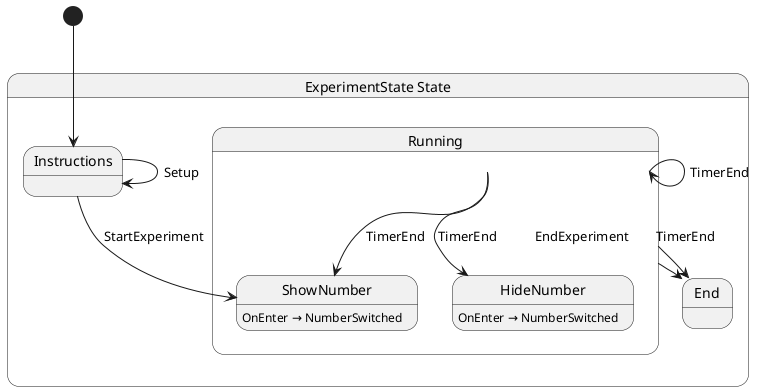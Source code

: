 @startuml ExperimentState
state "ExperimentState State" as ExperimentState_State {
  state "Instructions" as ExperimentState_State_Instructions
  state "Running" as ExperimentState_State_Running {
    state "ShowNumber" as ExperimentState_State_Running_ShowNumber
    state "HideNumber" as ExperimentState_State_Running_HideNumber
  }
  state "End" as ExperimentState_State_End
}

ExperimentState_State_Instructions --> ExperimentState_State_Instructions : Setup
ExperimentState_State_Instructions --> ExperimentState_State_Running_ShowNumber : StartExperiment
ExperimentState_State_Running --> ExperimentState_State_End : EndExperiment
ExperimentState_State_Running --> ExperimentState_State_End : TimerEnd
ExperimentState_State_Running --> ExperimentState_State_Running : TimerEnd
ExperimentState_State_Running --> ExperimentState_State_Running_HideNumber : TimerEnd
ExperimentState_State_Running --> ExperimentState_State_Running_ShowNumber : TimerEnd

ExperimentState_State_Running_HideNumber : OnEnter → NumberSwitched
ExperimentState_State_Running_ShowNumber : OnEnter → NumberSwitched

[*] --> ExperimentState_State_Instructions
@enduml